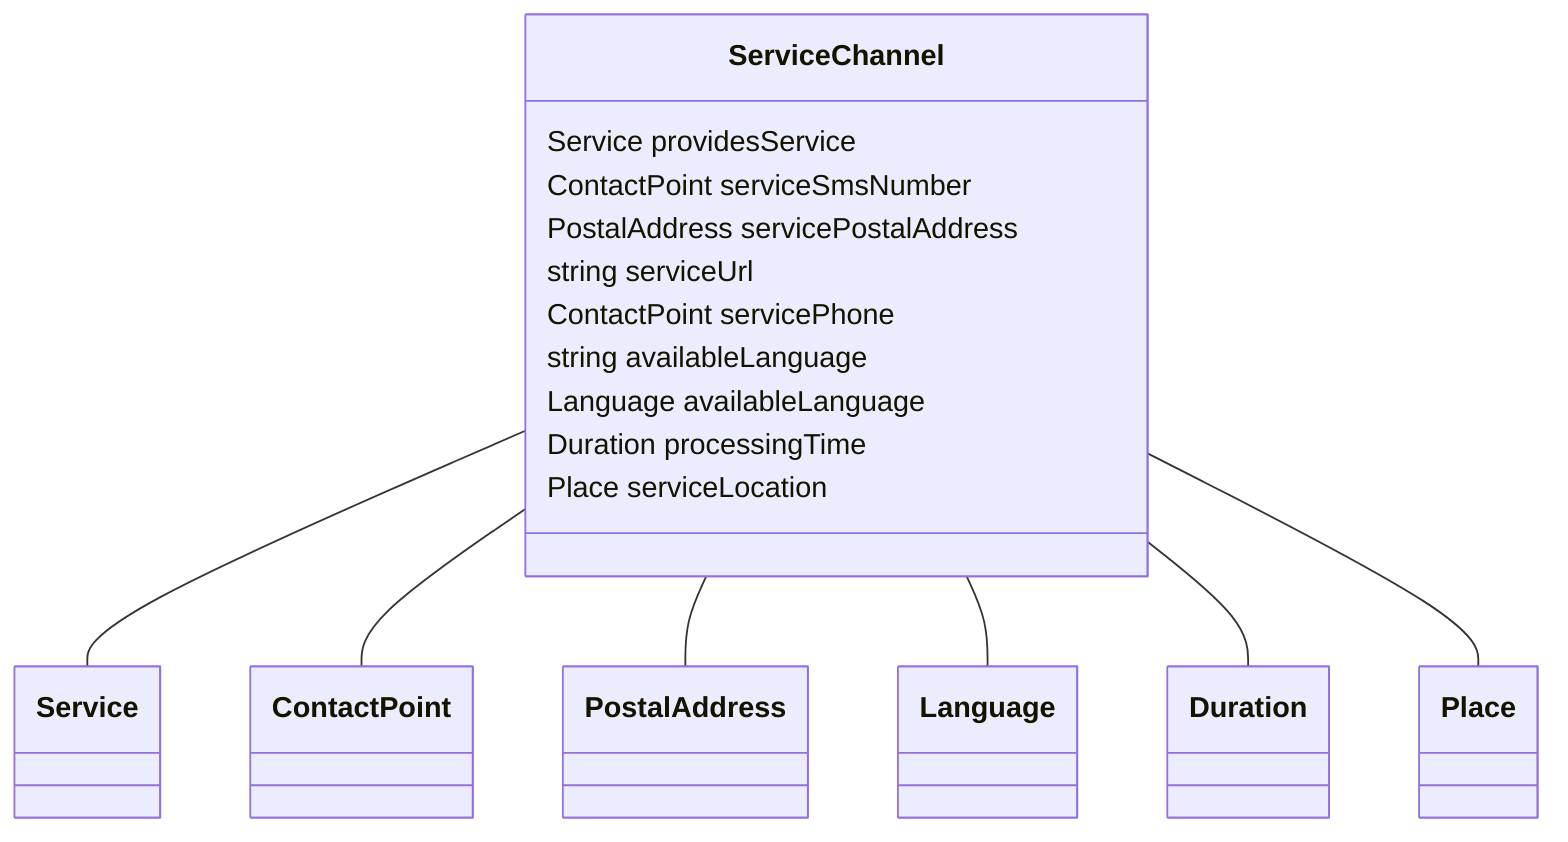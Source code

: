 classDiagram
  ServiceChannel -- Service
  ServiceChannel -- ContactPoint
  ServiceChannel -- PostalAddress
  ServiceChannel -- Language
  ServiceChannel -- Duration
  ServiceChannel -- Place


class ServiceChannel {

  Service providesService
  ContactPoint serviceSmsNumber
  PostalAddress servicePostalAddress
  string serviceUrl
  ContactPoint servicePhone
  string availableLanguage
  Language availableLanguage
  Duration processingTime
  Place serviceLocation

 }